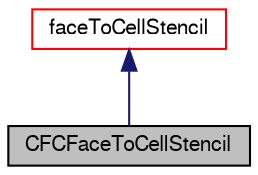 digraph "CFCFaceToCellStencil"
{
  bgcolor="transparent";
  edge [fontname="FreeSans",fontsize="10",labelfontname="FreeSans",labelfontsize="10"];
  node [fontname="FreeSans",fontsize="10",shape=record];
  Node6 [label="CFCFaceToCellStencil",height=0.2,width=0.4,color="black", fillcolor="grey75", style="filled", fontcolor="black"];
  Node7 -> Node6 [dir="back",color="midnightblue",fontsize="10",style="solid",fontname="FreeSans"];
  Node7 [label="faceToCellStencil",height=0.2,width=0.4,color="red",URL="$a22754.html",tooltip="baseclass for extended cell centred addressing. Contains per cell a list of neighbouring faces in glo..."];
}
